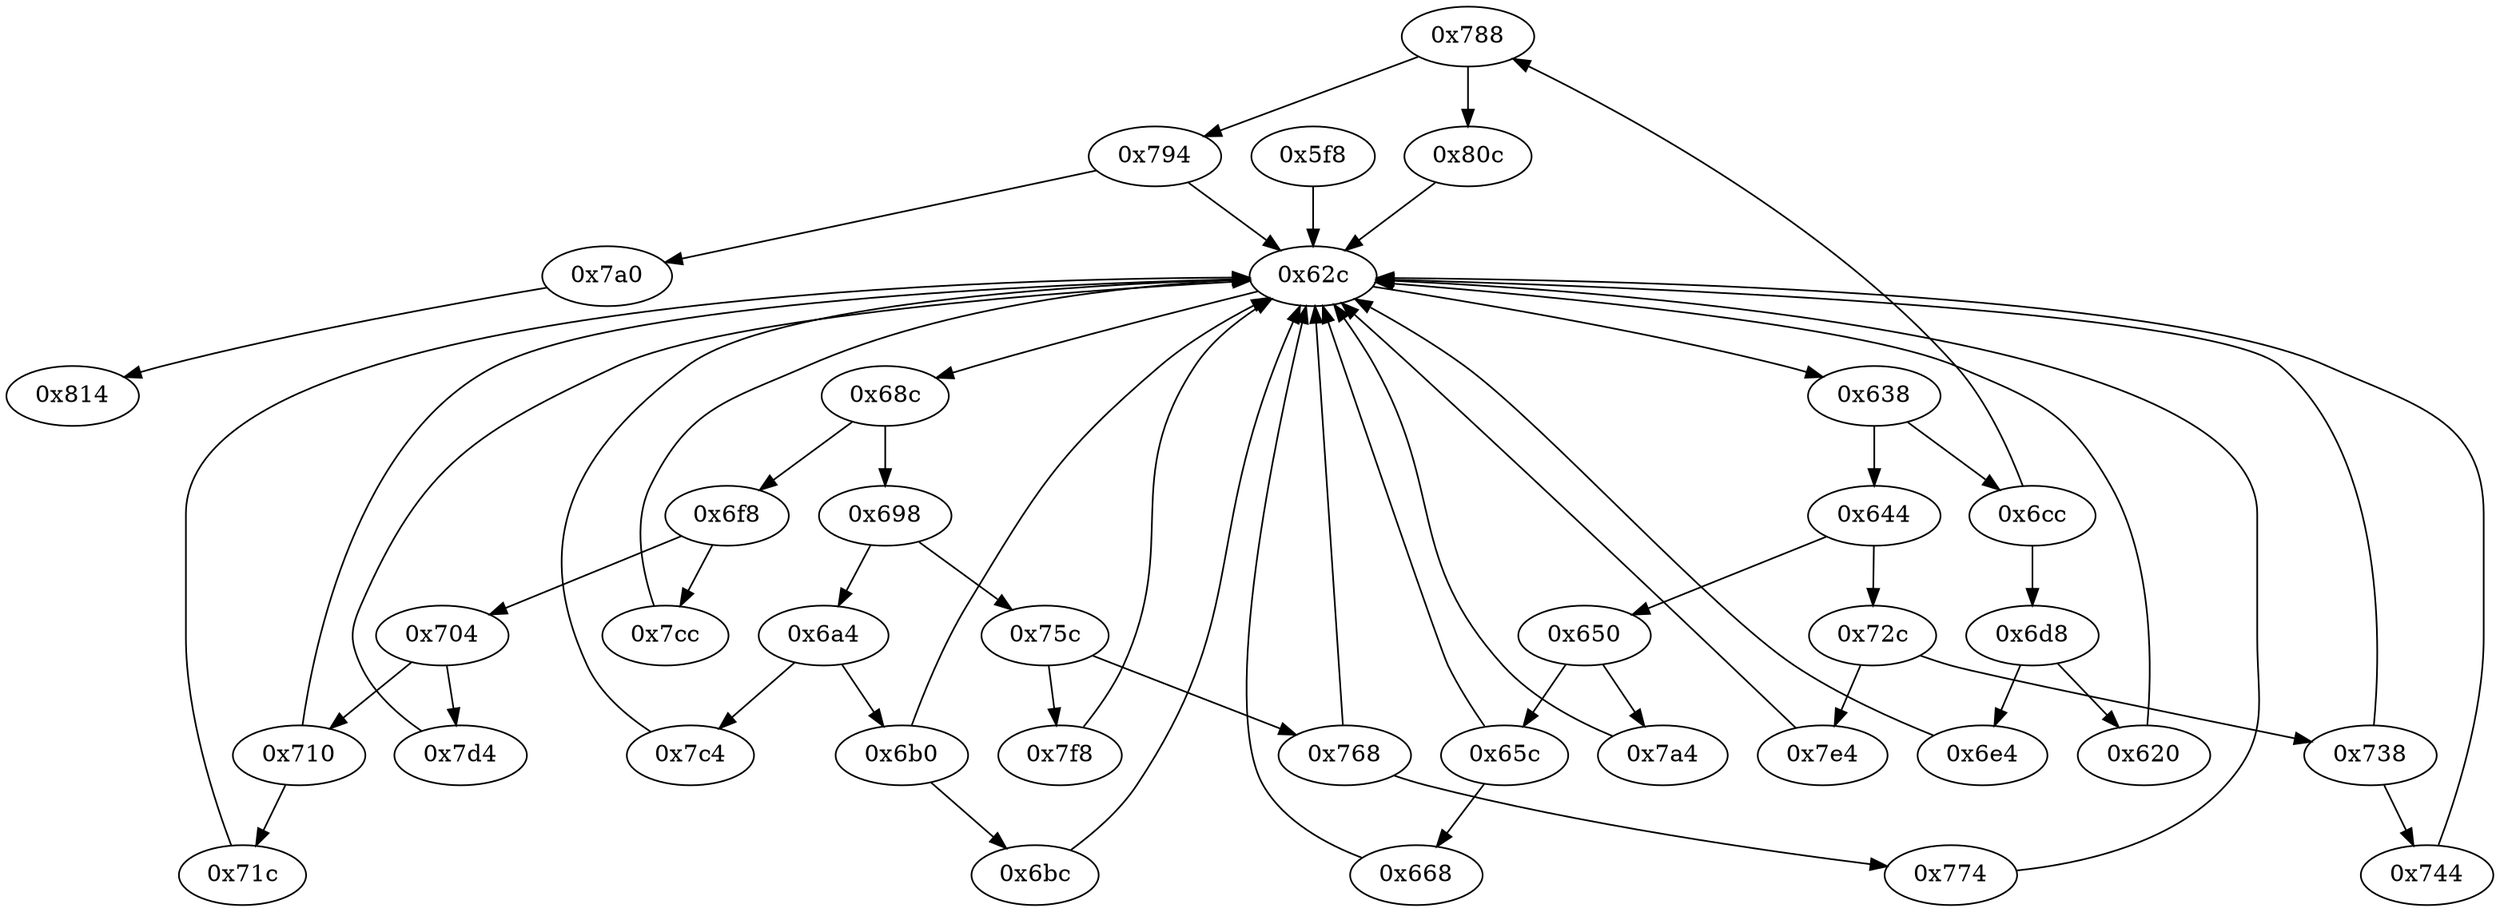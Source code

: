 strict digraph "" {
	"0x788"	 [opcode="[u'ldr', u'cmp', u'b']"];
	"0x794"	 [opcode="[u'ldr', u'cmp', u'b']"];
	"0x788" -> "0x794";
	"0x80c"	 [opcode="[u'ldr', u'b']"];
	"0x788" -> "0x80c";
	"0x6a4"	 [opcode="[u'ldr', u'cmp', u'b']"];
	"0x7c4"	 [opcode="[u'ldr', u'b']"];
	"0x6a4" -> "0x7c4";
	"0x6b0"	 [opcode="[u'ldr', u'cmp', u'b']"];
	"0x6a4" -> "0x6b0";
	"0x7a0"	 [opcode="[u'b']"];
	"0x814"	 [opcode="[u'mov', u'sub', u'pop']"];
	"0x7a0" -> "0x814";
	"0x7a4"	 [opcode="[u'str', u'str', u'ldr', u'ldr', u'ldr', u'cmp', u'mov', u'b']"];
	"0x62c"	 [opcode="[u'ldr', u'cmp', u'b']"];
	"0x7a4" -> "0x62c";
	"0x7c4" -> "0x62c";
	"0x6e4"	 [opcode="[u'ldr', u'ldr', u'add', u'mov', u'b']"];
	"0x6e4" -> "0x62c";
	"0x710"	 [opcode="[u'ldr', u'cmp', u'b']"];
	"0x710" -> "0x62c";
	"0x71c"	 [opcode="[u'mov', u'mov', u'mov', u'b']"];
	"0x710" -> "0x71c";
	"0x738"	 [opcode="[u'ldr', u'cmp', u'b']"];
	"0x738" -> "0x62c";
	"0x744"	 [opcode="[u'ldr', u'ldr', u'add', u'str', u'ldr', u'b']"];
	"0x738" -> "0x744";
	"0x650"	 [opcode="[u'ldr', u'cmp', u'b']"];
	"0x650" -> "0x7a4";
	"0x65c"	 [opcode="[u'ldr', u'cmp', u'b']"];
	"0x650" -> "0x65c";
	"0x7e4"	 [opcode="[u'ldr', u'lsl', u'str', u'ldr', u'b']"];
	"0x7e4" -> "0x62c";
	"0x638"	 [opcode="[u'ldr', u'cmp', u'b']"];
	"0x62c" -> "0x638";
	"0x68c"	 [opcode="[u'ldr', u'cmp', u'b']"];
	"0x62c" -> "0x68c";
	"0x644"	 [opcode="[u'ldr', u'cmp', u'b']"];
	"0x638" -> "0x644";
	"0x6cc"	 [opcode="[u'ldr', u'cmp', u'b']"];
	"0x638" -> "0x6cc";
	"0x72c"	 [opcode="[u'ldr', u'cmp', u'b']"];
	"0x72c" -> "0x738";
	"0x72c" -> "0x7e4";
	"0x6bc"	 [opcode="[u'ldr', u'ldr', u'mov', u'b']"];
	"0x6bc" -> "0x62c";
	"0x774"	 [opcode="[u'ldr', u'add', u'str', u'ldr', u'b']"];
	"0x774" -> "0x62c";
	"0x698"	 [opcode="[u'ldr', u'cmp', u'b']"];
	"0x698" -> "0x6a4";
	"0x75c"	 [opcode="[u'ldr', u'cmp', u'b']"];
	"0x698" -> "0x75c";
	"0x7cc"	 [opcode="[u'ldr', u'b']"];
	"0x7cc" -> "0x62c";
	"0x794" -> "0x7a0";
	"0x794" -> "0x62c";
	"0x68c" -> "0x698";
	"0x6f8"	 [opcode="[u'ldr', u'cmp', u'b']"];
	"0x68c" -> "0x6f8";
	"0x6d8"	 [opcode="[u'ldr', u'cmp', u'b']"];
	"0x6d8" -> "0x6e4";
	"0x620"	 [opcode="[u'ldr', u'cmp', u'ldr']"];
	"0x6d8" -> "0x620";
	"0x6f8" -> "0x7cc";
	"0x704"	 [opcode="[u'ldr', u'cmp', u'b']"];
	"0x6f8" -> "0x704";
	"0x7f8"	 [opcode="[u'ldr', u'mov', u'bl', u'ldr', u'b']"];
	"0x7f8" -> "0x62c";
	"0x704" -> "0x710";
	"0x7d4"	 [opcode="[u'ldr', u'mov', u'mov', u'b']"];
	"0x704" -> "0x7d4";
	"0x668"	 [opcode="[u'str', u'str', u'ldr', u'ldr', u'ldr', u'ldr', u'cmp', u'mov', u'b']"];
	"0x668" -> "0x62c";
	"0x7d4" -> "0x62c";
	"0x644" -> "0x650";
	"0x644" -> "0x72c";
	"0x768"	 [opcode="[u'ldr', u'cmp', u'b']"];
	"0x768" -> "0x62c";
	"0x768" -> "0x774";
	"0x6b0" -> "0x62c";
	"0x6b0" -> "0x6bc";
	"0x75c" -> "0x7f8";
	"0x75c" -> "0x768";
	"0x6cc" -> "0x788";
	"0x6cc" -> "0x6d8";
	"0x71c" -> "0x62c";
	"0x80c" -> "0x62c";
	"0x744" -> "0x62c";
	"0x65c" -> "0x62c";
	"0x65c" -> "0x668";
	"0x620" -> "0x62c";
	"0x5f8"	 [opcode="[u'push', u'add', u'sub', u'str', u'ldr', u'ldr', u'ldr', u'ldr', u'add', u'b']"];
	"0x5f8" -> "0x62c";
}
